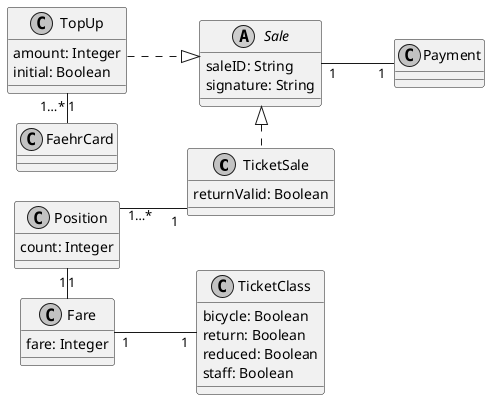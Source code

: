 @startuml
skinparam linetype ortho
left to right direction
skinparam nodesep 30
'title: FerryTix Class Diagram
skinparam monochrome true

class TicketSale {
    returnValid: Boolean
    ' from: MachineLocation
    'positions: [Position]
}

class Position {
    ' fare: Fare
    count: Integer
}

Position "1" - "1" Fare
Position "1…*" -- "1" TicketSale

Sale "1" -- "1" Payment

class TicketClass {
    bicycle: Boolean
    return: Boolean
    reduced: Boolean
    staff: Boolean
}

abstract class Sale {
    saleID: String
    'signedBy: VendingMachine
    signature: String
    'payment: Payment
}

TicketSale ..left|> Sale
TopUp ..|> Sale

class TopUp {
    'for: FaehrCard
    amount: Integer
    initial: Boolean
}

'TopUp "1" -- "1" Payment
FaehrCard "1" -up "1…*" TopUp

class Fare {
    ' ticketClass: TicketClass
    fare: Integer
}

Fare "1" -- "1" TicketClass

' enum MachineCommand {
'     setSignalRed
'     setSignalGreen
'     stopVending
'     startVending
' }


' class MachineStatus {
'     vending: Boolean
'     waiting: [WaitingPassenger]
' }

'WaitingPassenger <- MachineStatus

' class WaitingPassenger {
'     ticketClass: TicketClass
'     waitingSince: DateTime
' }
'
' WaitingPassenger --> TicketClass

@enduml